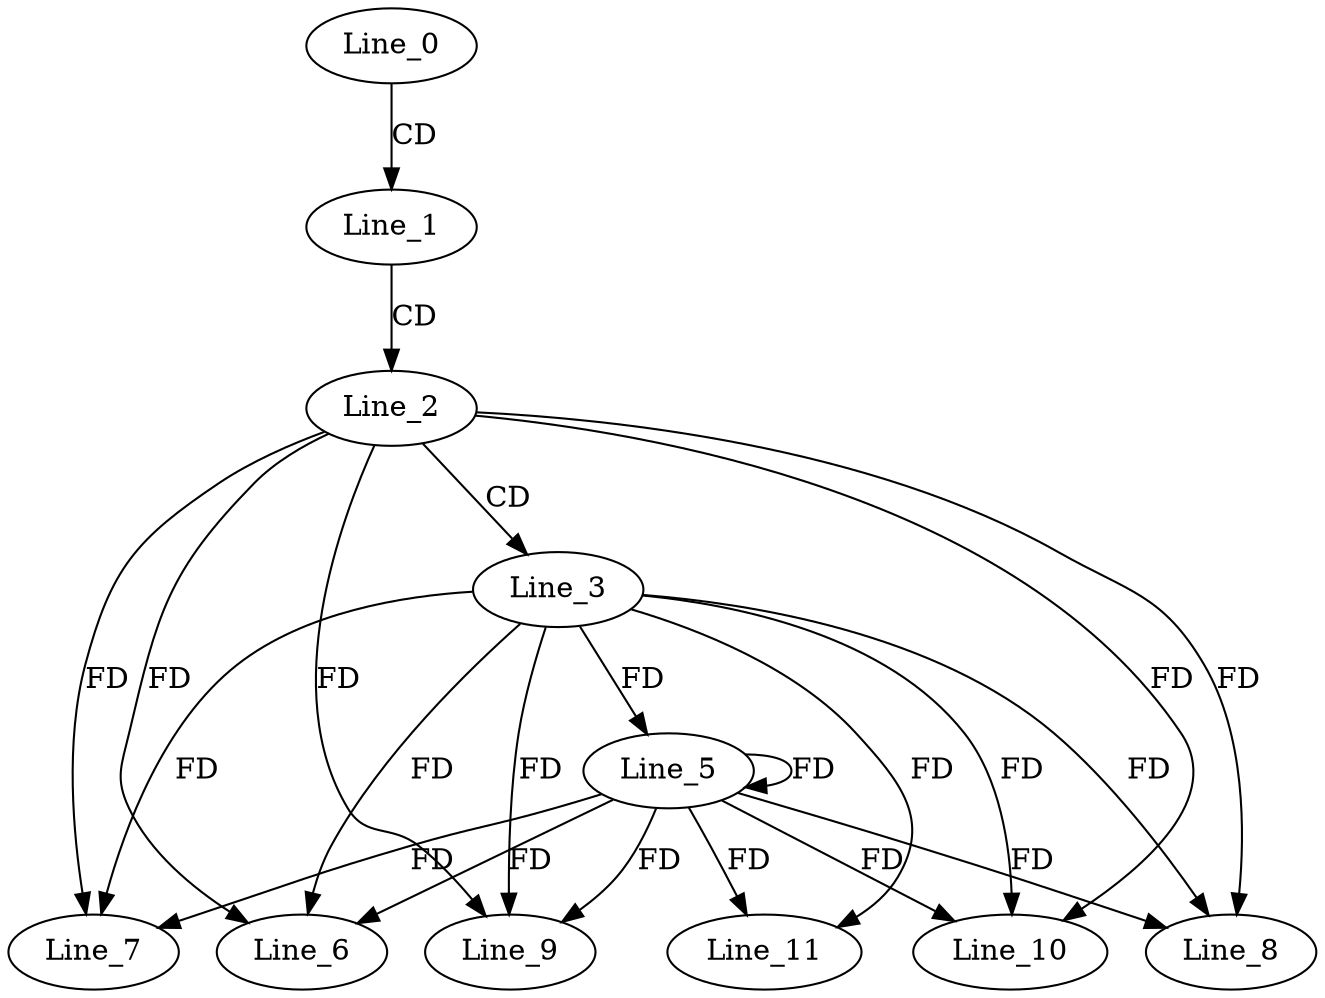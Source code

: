 digraph G {
  Line_0;
  Line_1;
  Line_2;
  Line_3;
  Line_5;
  Line_5;
  Line_6;
  Line_7;
  Line_8;
  Line_9;
  Line_10;
  Line_11;
  Line_0 -> Line_1 [ label="CD" ];
  Line_1 -> Line_2 [ label="CD" ];
  Line_2 -> Line_3 [ label="CD" ];
  Line_3 -> Line_5 [ label="FD" ];
  Line_5 -> Line_5 [ label="FD" ];
  Line_3 -> Line_6 [ label="FD" ];
  Line_5 -> Line_6 [ label="FD" ];
  Line_2 -> Line_6 [ label="FD" ];
  Line_3 -> Line_7 [ label="FD" ];
  Line_5 -> Line_7 [ label="FD" ];
  Line_2 -> Line_7 [ label="FD" ];
  Line_3 -> Line_8 [ label="FD" ];
  Line_5 -> Line_8 [ label="FD" ];
  Line_2 -> Line_8 [ label="FD" ];
  Line_3 -> Line_9 [ label="FD" ];
  Line_5 -> Line_9 [ label="FD" ];
  Line_2 -> Line_9 [ label="FD" ];
  Line_3 -> Line_10 [ label="FD" ];
  Line_5 -> Line_10 [ label="FD" ];
  Line_2 -> Line_10 [ label="FD" ];
  Line_3 -> Line_11 [ label="FD" ];
  Line_5 -> Line_11 [ label="FD" ];
}
